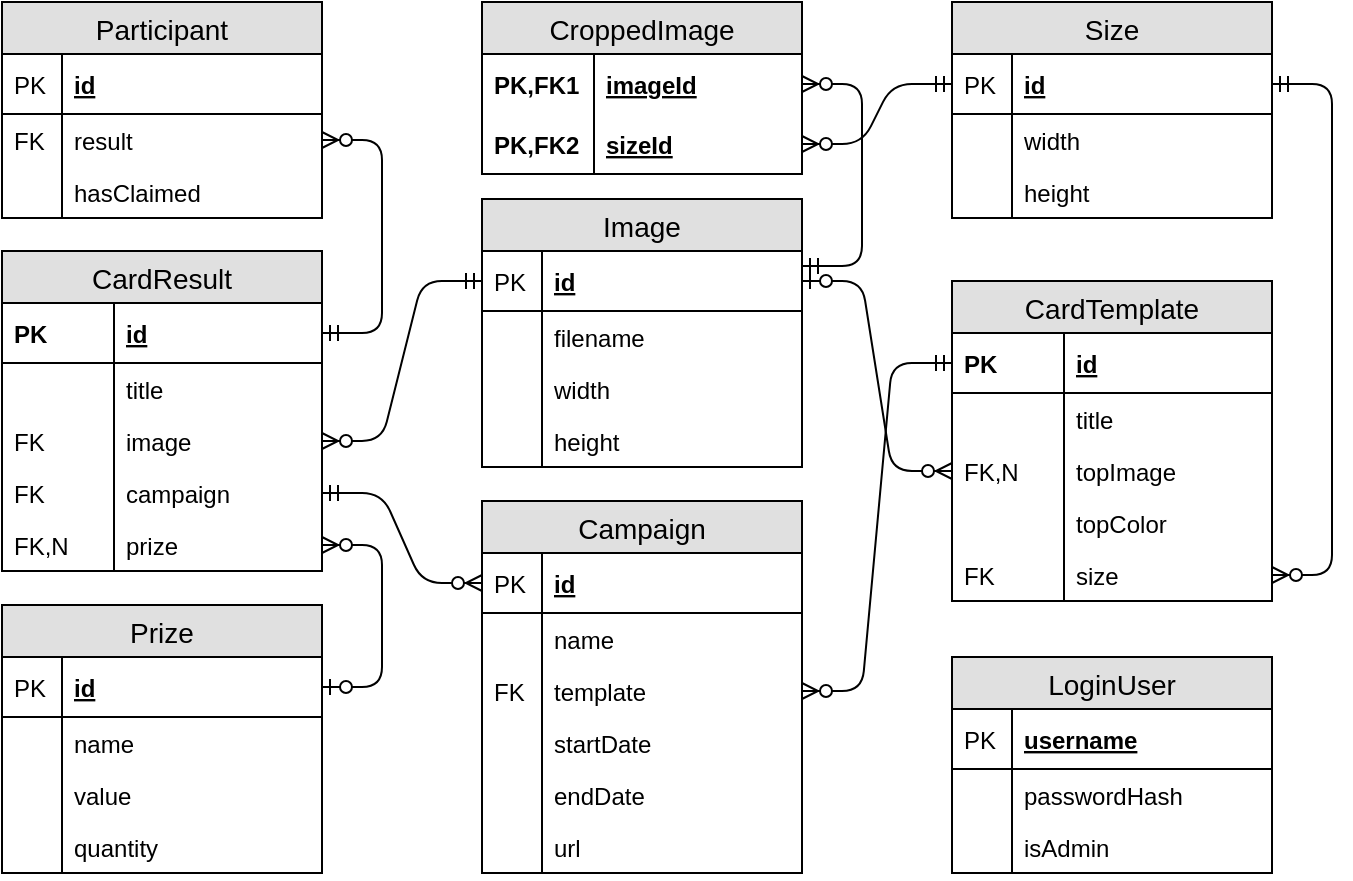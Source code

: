 <mxfile version="10.6.3" type="github"><diagram id="Myed-SuJqB78wdY_oxG5" name="Page-1"><mxGraphModel dx="1394" dy="770" grid="1" gridSize="10" guides="1" tooltips="1" connect="1" arrows="1" fold="1" page="1" pageScale="1" pageWidth="850" pageHeight="1100" math="0" shadow="0"><root><mxCell id="0"/><mxCell id="1" parent="0"/><mxCell id="y3QDMZZzhHuFTWwug0BD-1" value="LoginUser" style="swimlane;fontStyle=0;childLayout=stackLayout;horizontal=1;startSize=26;fillColor=#e0e0e0;horizontalStack=0;resizeParent=1;resizeParentMax=0;resizeLast=0;collapsible=1;marginBottom=0;swimlaneFillColor=#ffffff;align=center;fontSize=14;" parent="1" vertex="1"><mxGeometry x="555" y="451.5" width="160" height="108" as="geometry"/></mxCell><mxCell id="y3QDMZZzhHuFTWwug0BD-2" value="username" style="shape=partialRectangle;top=0;left=0;right=0;bottom=1;align=left;verticalAlign=middle;fillColor=none;spacingLeft=34;spacingRight=4;overflow=hidden;rotatable=0;points=[[0,0.5],[1,0.5]];portConstraint=eastwest;dropTarget=0;fontStyle=5;fontSize=12;" parent="y3QDMZZzhHuFTWwug0BD-1" vertex="1"><mxGeometry y="26" width="160" height="30" as="geometry"/></mxCell><mxCell id="y3QDMZZzhHuFTWwug0BD-3" value="PK" style="shape=partialRectangle;top=0;left=0;bottom=0;fillColor=none;align=left;verticalAlign=middle;spacingLeft=4;spacingRight=4;overflow=hidden;rotatable=0;points=[];portConstraint=eastwest;part=1;fontSize=12;" parent="y3QDMZZzhHuFTWwug0BD-2" vertex="1" connectable="0"><mxGeometry width="30" height="30" as="geometry"/></mxCell><mxCell id="y3QDMZZzhHuFTWwug0BD-4" value="passwordHash" style="shape=partialRectangle;top=0;left=0;right=0;bottom=0;align=left;verticalAlign=top;fillColor=none;spacingLeft=34;spacingRight=4;overflow=hidden;rotatable=0;points=[[0,0.5],[1,0.5]];portConstraint=eastwest;dropTarget=0;fontSize=12;" parent="y3QDMZZzhHuFTWwug0BD-1" vertex="1"><mxGeometry y="56" width="160" height="26" as="geometry"/></mxCell><mxCell id="y3QDMZZzhHuFTWwug0BD-5" value="" style="shape=partialRectangle;top=0;left=0;bottom=0;fillColor=none;align=left;verticalAlign=top;spacingLeft=4;spacingRight=4;overflow=hidden;rotatable=0;points=[];portConstraint=eastwest;part=1;fontSize=12;" parent="y3QDMZZzhHuFTWwug0BD-4" vertex="1" connectable="0"><mxGeometry width="30" height="26" as="geometry"/></mxCell><mxCell id="y3QDMZZzhHuFTWwug0BD-52" value="isAdmin" style="shape=partialRectangle;top=0;left=0;right=0;bottom=0;align=left;verticalAlign=top;fillColor=none;spacingLeft=34;spacingRight=4;overflow=hidden;rotatable=0;points=[[0,0.5],[1,0.5]];portConstraint=eastwest;dropTarget=0;fontSize=12;" parent="y3QDMZZzhHuFTWwug0BD-1" vertex="1"><mxGeometry y="82" width="160" height="26" as="geometry"/></mxCell><mxCell id="y3QDMZZzhHuFTWwug0BD-53" value="" style="shape=partialRectangle;top=0;left=0;bottom=0;fillColor=none;align=left;verticalAlign=top;spacingLeft=4;spacingRight=4;overflow=hidden;rotatable=0;points=[];portConstraint=eastwest;part=1;fontSize=12;" parent="y3QDMZZzhHuFTWwug0BD-52" vertex="1" connectable="0"><mxGeometry width="30" height="26" as="geometry"/></mxCell><mxCell id="y3QDMZZzhHuFTWwug0BD-16" value="Prize" style="swimlane;fontStyle=0;childLayout=stackLayout;horizontal=1;startSize=26;fillColor=#e0e0e0;horizontalStack=0;resizeParent=1;resizeParentMax=0;resizeLast=0;collapsible=1;marginBottom=0;swimlaneFillColor=#ffffff;align=center;fontSize=14;" parent="1" vertex="1"><mxGeometry x="80" y="425.5" width="160" height="134" as="geometry"/></mxCell><mxCell id="y3QDMZZzhHuFTWwug0BD-17" value="id" style="shape=partialRectangle;top=0;left=0;right=0;bottom=1;align=left;verticalAlign=middle;fillColor=none;spacingLeft=34;spacingRight=4;overflow=hidden;rotatable=0;points=[[0,0.5],[1,0.5]];portConstraint=eastwest;dropTarget=0;fontStyle=5;fontSize=12;" parent="y3QDMZZzhHuFTWwug0BD-16" vertex="1"><mxGeometry y="26" width="160" height="30" as="geometry"/></mxCell><mxCell id="y3QDMZZzhHuFTWwug0BD-18" value="PK" style="shape=partialRectangle;top=0;left=0;bottom=0;fillColor=none;align=left;verticalAlign=middle;spacingLeft=4;spacingRight=4;overflow=hidden;rotatable=0;points=[];portConstraint=eastwest;part=1;fontSize=12;" parent="y3QDMZZzhHuFTWwug0BD-17" vertex="1" connectable="0"><mxGeometry width="30" height="30" as="geometry"/></mxCell><mxCell id="y3QDMZZzhHuFTWwug0BD-19" value="name" style="shape=partialRectangle;top=0;left=0;right=0;bottom=0;align=left;verticalAlign=top;fillColor=none;spacingLeft=34;spacingRight=4;overflow=hidden;rotatable=0;points=[[0,0.5],[1,0.5]];portConstraint=eastwest;dropTarget=0;fontSize=12;" parent="y3QDMZZzhHuFTWwug0BD-16" vertex="1"><mxGeometry y="56" width="160" height="26" as="geometry"/></mxCell><mxCell id="y3QDMZZzhHuFTWwug0BD-20" value="" style="shape=partialRectangle;top=0;left=0;bottom=0;fillColor=none;align=left;verticalAlign=top;spacingLeft=4;spacingRight=4;overflow=hidden;rotatable=0;points=[];portConstraint=eastwest;part=1;fontSize=12;" parent="y3QDMZZzhHuFTWwug0BD-19" vertex="1" connectable="0"><mxGeometry width="30" height="26" as="geometry"/></mxCell><mxCell id="y3QDMZZzhHuFTWwug0BD-23" value="value" style="shape=partialRectangle;top=0;left=0;right=0;bottom=0;align=left;verticalAlign=top;fillColor=none;spacingLeft=34;spacingRight=4;overflow=hidden;rotatable=0;points=[[0,0.5],[1,0.5]];portConstraint=eastwest;dropTarget=0;fontSize=12;" parent="y3QDMZZzhHuFTWwug0BD-16" vertex="1"><mxGeometry y="82" width="160" height="26" as="geometry"/></mxCell><mxCell id="y3QDMZZzhHuFTWwug0BD-24" value="" style="shape=partialRectangle;top=0;left=0;bottom=0;fillColor=none;align=left;verticalAlign=top;spacingLeft=4;spacingRight=4;overflow=hidden;rotatable=0;points=[];portConstraint=eastwest;part=1;fontSize=12;" parent="y3QDMZZzhHuFTWwug0BD-23" vertex="1" connectable="0"><mxGeometry width="30" height="26" as="geometry"/></mxCell><mxCell id="y3QDMZZzhHuFTWwug0BD-27" value="quantity" style="shape=partialRectangle;top=0;left=0;right=0;bottom=0;align=left;verticalAlign=top;fillColor=none;spacingLeft=34;spacingRight=4;overflow=hidden;rotatable=0;points=[[0,0.5],[1,0.5]];portConstraint=eastwest;dropTarget=0;fontSize=12;" parent="y3QDMZZzhHuFTWwug0BD-16" vertex="1"><mxGeometry y="108" width="160" height="26" as="geometry"/></mxCell><mxCell id="y3QDMZZzhHuFTWwug0BD-28" value="" style="shape=partialRectangle;top=0;left=0;bottom=0;fillColor=none;align=left;verticalAlign=top;spacingLeft=4;spacingRight=4;overflow=hidden;rotatable=0;points=[];portConstraint=eastwest;part=1;fontSize=12;" parent="y3QDMZZzhHuFTWwug0BD-27" vertex="1" connectable="0"><mxGeometry width="30" height="26" as="geometry"/></mxCell><mxCell id="y3QDMZZzhHuFTWwug0BD-33" value="Image" style="swimlane;fontStyle=0;childLayout=stackLayout;horizontal=1;startSize=26;fillColor=#e0e0e0;horizontalStack=0;resizeParent=1;resizeParentMax=0;resizeLast=0;collapsible=1;marginBottom=0;swimlaneFillColor=#ffffff;align=center;fontSize=14;" parent="1" vertex="1"><mxGeometry x="320" y="222.5" width="160" height="134" as="geometry"/></mxCell><mxCell id="y3QDMZZzhHuFTWwug0BD-34" value="id" style="shape=partialRectangle;top=0;left=0;right=0;bottom=1;align=left;verticalAlign=middle;fillColor=none;spacingLeft=34;spacingRight=4;overflow=hidden;rotatable=0;points=[[0,0.5],[1,0.5]];portConstraint=eastwest;dropTarget=0;fontStyle=5;fontSize=12;" parent="y3QDMZZzhHuFTWwug0BD-33" vertex="1"><mxGeometry y="26" width="160" height="30" as="geometry"/></mxCell><mxCell id="y3QDMZZzhHuFTWwug0BD-35" value="PK" style="shape=partialRectangle;top=0;left=0;bottom=0;fillColor=none;align=left;verticalAlign=middle;spacingLeft=4;spacingRight=4;overflow=hidden;rotatable=0;points=[];portConstraint=eastwest;part=1;fontSize=12;" parent="y3QDMZZzhHuFTWwug0BD-34" vertex="1" connectable="0"><mxGeometry width="30" height="30" as="geometry"/></mxCell><mxCell id="y3QDMZZzhHuFTWwug0BD-36" value="filename" style="shape=partialRectangle;top=0;left=0;right=0;bottom=0;align=left;verticalAlign=top;fillColor=none;spacingLeft=34;spacingRight=4;overflow=hidden;rotatable=0;points=[[0,0.5],[1,0.5]];portConstraint=eastwest;dropTarget=0;fontSize=12;" parent="y3QDMZZzhHuFTWwug0BD-33" vertex="1"><mxGeometry y="56" width="160" height="26" as="geometry"/></mxCell><mxCell id="y3QDMZZzhHuFTWwug0BD-37" value="" style="shape=partialRectangle;top=0;left=0;bottom=0;fillColor=none;align=left;verticalAlign=top;spacingLeft=4;spacingRight=4;overflow=hidden;rotatable=0;points=[];portConstraint=eastwest;part=1;fontSize=12;" parent="y3QDMZZzhHuFTWwug0BD-36" vertex="1" connectable="0"><mxGeometry width="30" height="26" as="geometry"/></mxCell><mxCell id="y3QDMZZzhHuFTWwug0BD-91" value="width" style="shape=partialRectangle;top=0;left=0;right=0;bottom=0;align=left;verticalAlign=top;fillColor=none;spacingLeft=34;spacingRight=4;overflow=hidden;rotatable=0;points=[[0,0.5],[1,0.5]];portConstraint=eastwest;dropTarget=0;fontSize=12;" parent="y3QDMZZzhHuFTWwug0BD-33" vertex="1"><mxGeometry y="82" width="160" height="26" as="geometry"/></mxCell><mxCell id="y3QDMZZzhHuFTWwug0BD-92" value="" style="shape=partialRectangle;top=0;left=0;bottom=0;fillColor=none;align=left;verticalAlign=top;spacingLeft=4;spacingRight=4;overflow=hidden;rotatable=0;points=[];portConstraint=eastwest;part=1;fontSize=12;" parent="y3QDMZZzhHuFTWwug0BD-91" vertex="1" connectable="0"><mxGeometry width="30" height="26" as="geometry"/></mxCell><mxCell id="y3QDMZZzhHuFTWwug0BD-93" value="height" style="shape=partialRectangle;top=0;left=0;right=0;bottom=0;align=left;verticalAlign=top;fillColor=none;spacingLeft=34;spacingRight=4;overflow=hidden;rotatable=0;points=[[0,0.5],[1,0.5]];portConstraint=eastwest;dropTarget=0;fontSize=12;" parent="y3QDMZZzhHuFTWwug0BD-33" vertex="1"><mxGeometry y="108" width="160" height="26" as="geometry"/></mxCell><mxCell id="y3QDMZZzhHuFTWwug0BD-94" value="" style="shape=partialRectangle;top=0;left=0;bottom=0;fillColor=none;align=left;verticalAlign=top;spacingLeft=4;spacingRight=4;overflow=hidden;rotatable=0;points=[];portConstraint=eastwest;part=1;fontSize=12;" parent="y3QDMZZzhHuFTWwug0BD-93" vertex="1" connectable="0"><mxGeometry width="30" height="26" as="geometry"/></mxCell><mxCell id="y3QDMZZzhHuFTWwug0BD-65" value="CroppedImage" style="swimlane;fontStyle=0;childLayout=stackLayout;horizontal=1;startSize=26;fillColor=#e0e0e0;horizontalStack=0;resizeParent=1;resizeParentMax=0;resizeLast=0;collapsible=1;marginBottom=0;swimlaneFillColor=#ffffff;align=center;fontSize=14;" parent="1" vertex="1"><mxGeometry x="320" y="124" width="160" height="86" as="geometry"/></mxCell><mxCell id="y3QDMZZzhHuFTWwug0BD-66" value="imageId" style="shape=partialRectangle;top=0;left=0;right=0;bottom=0;align=left;verticalAlign=middle;fillColor=none;spacingLeft=60;spacingRight=4;overflow=hidden;rotatable=0;points=[[0,0.5],[1,0.5]];portConstraint=eastwest;dropTarget=0;fontStyle=5;fontSize=12;" parent="y3QDMZZzhHuFTWwug0BD-65" vertex="1"><mxGeometry y="26" width="160" height="30" as="geometry"/></mxCell><mxCell id="y3QDMZZzhHuFTWwug0BD-67" value="PK,FK1" style="shape=partialRectangle;fontStyle=1;top=0;left=0;bottom=0;fillColor=none;align=left;verticalAlign=middle;spacingLeft=4;spacingRight=4;overflow=hidden;rotatable=0;points=[];portConstraint=eastwest;part=1;fontSize=12;" parent="y3QDMZZzhHuFTWwug0BD-66" vertex="1" connectable="0"><mxGeometry width="56" height="30" as="geometry"/></mxCell><mxCell id="y3QDMZZzhHuFTWwug0BD-68" value="sizeId" style="shape=partialRectangle;top=0;left=0;right=0;bottom=1;align=left;verticalAlign=middle;fillColor=none;spacingLeft=60;spacingRight=4;overflow=hidden;rotatable=0;points=[[0,0.5],[1,0.5]];portConstraint=eastwest;dropTarget=0;fontStyle=5;fontSize=12;" parent="y3QDMZZzhHuFTWwug0BD-65" vertex="1"><mxGeometry y="56" width="160" height="30" as="geometry"/></mxCell><mxCell id="y3QDMZZzhHuFTWwug0BD-69" value="PK,FK2" style="shape=partialRectangle;fontStyle=1;top=0;left=0;bottom=0;fillColor=none;align=left;verticalAlign=middle;spacingLeft=4;spacingRight=4;overflow=hidden;rotatable=0;points=[];portConstraint=eastwest;part=1;fontSize=12;" parent="y3QDMZZzhHuFTWwug0BD-68" vertex="1" connectable="0"><mxGeometry width="56" height="30" as="geometry"/></mxCell><mxCell id="y3QDMZZzhHuFTWwug0BD-74" value="Size" style="swimlane;fontStyle=0;childLayout=stackLayout;horizontal=1;startSize=26;fillColor=#e0e0e0;horizontalStack=0;resizeParent=1;resizeParentMax=0;resizeLast=0;collapsible=1;marginBottom=0;swimlaneFillColor=#ffffff;align=center;fontSize=14;" parent="1" vertex="1"><mxGeometry x="555" y="124" width="160" height="108" as="geometry"/></mxCell><mxCell id="y3QDMZZzhHuFTWwug0BD-75" value="id" style="shape=partialRectangle;top=0;left=0;right=0;bottom=1;align=left;verticalAlign=middle;fillColor=none;spacingLeft=34;spacingRight=4;overflow=hidden;rotatable=0;points=[[0,0.5],[1,0.5]];portConstraint=eastwest;dropTarget=0;fontStyle=5;fontSize=12;" parent="y3QDMZZzhHuFTWwug0BD-74" vertex="1"><mxGeometry y="26" width="160" height="30" as="geometry"/></mxCell><mxCell id="y3QDMZZzhHuFTWwug0BD-76" value="PK" style="shape=partialRectangle;top=0;left=0;bottom=0;fillColor=none;align=left;verticalAlign=middle;spacingLeft=4;spacingRight=4;overflow=hidden;rotatable=0;points=[];portConstraint=eastwest;part=1;fontSize=12;" parent="y3QDMZZzhHuFTWwug0BD-75" vertex="1" connectable="0"><mxGeometry width="30" height="30" as="geometry"/></mxCell><mxCell id="y3QDMZZzhHuFTWwug0BD-85" value="width" style="shape=partialRectangle;top=0;left=0;right=0;bottom=0;align=left;verticalAlign=top;fillColor=none;spacingLeft=34;spacingRight=4;overflow=hidden;rotatable=0;points=[[0,0.5],[1,0.5]];portConstraint=eastwest;dropTarget=0;fontSize=12;" parent="y3QDMZZzhHuFTWwug0BD-74" vertex="1"><mxGeometry y="56" width="160" height="26" as="geometry"/></mxCell><mxCell id="y3QDMZZzhHuFTWwug0BD-86" value="" style="shape=partialRectangle;top=0;left=0;bottom=0;fillColor=none;align=left;verticalAlign=top;spacingLeft=4;spacingRight=4;overflow=hidden;rotatable=0;points=[];portConstraint=eastwest;part=1;fontSize=12;" parent="y3QDMZZzhHuFTWwug0BD-85" vertex="1" connectable="0"><mxGeometry width="30" height="26" as="geometry"/></mxCell><mxCell id="y3QDMZZzhHuFTWwug0BD-79" value="height" style="shape=partialRectangle;top=0;left=0;right=0;bottom=0;align=left;verticalAlign=top;fillColor=none;spacingLeft=34;spacingRight=4;overflow=hidden;rotatable=0;points=[[0,0.5],[1,0.5]];portConstraint=eastwest;dropTarget=0;fontSize=12;" parent="y3QDMZZzhHuFTWwug0BD-74" vertex="1"><mxGeometry y="82" width="160" height="26" as="geometry"/></mxCell><mxCell id="y3QDMZZzhHuFTWwug0BD-80" value="" style="shape=partialRectangle;top=0;left=0;bottom=0;fillColor=none;align=left;verticalAlign=top;spacingLeft=4;spacingRight=4;overflow=hidden;rotatable=0;points=[];portConstraint=eastwest;part=1;fontSize=12;" parent="y3QDMZZzhHuFTWwug0BD-79" vertex="1" connectable="0"><mxGeometry width="30" height="26" as="geometry"/></mxCell><mxCell id="y3QDMZZzhHuFTWwug0BD-96" value="" style="edgeStyle=entityRelationEdgeStyle;fontSize=12;html=1;endArrow=ERzeroToMany;startArrow=ERmandOne;exitX=1;exitY=0.25;exitDx=0;exitDy=0;" parent="1" source="y3QDMZZzhHuFTWwug0BD-33" target="y3QDMZZzhHuFTWwug0BD-66" edge="1"><mxGeometry width="100" height="100" relative="1" as="geometry"><mxPoint x="580" y="341" as="sourcePoint"/><mxPoint x="680" y="241" as="targetPoint"/></mxGeometry></mxCell><mxCell id="y3QDMZZzhHuFTWwug0BD-97" value="" style="edgeStyle=entityRelationEdgeStyle;fontSize=12;html=1;endArrow=ERzeroToMany;startArrow=ERmandOne;" parent="1" source="y3QDMZZzhHuFTWwug0BD-75" target="y3QDMZZzhHuFTWwug0BD-68" edge="1"><mxGeometry width="100" height="100" relative="1" as="geometry"><mxPoint x="540" y="385" as="sourcePoint"/><mxPoint x="540" y="277" as="targetPoint"/></mxGeometry></mxCell><mxCell id="y3QDMZZzhHuFTWwug0BD-98" value="Participant" style="swimlane;fontStyle=0;childLayout=stackLayout;horizontal=1;startSize=26;fillColor=#e0e0e0;horizontalStack=0;resizeParent=1;resizeParentMax=0;resizeLast=0;collapsible=1;marginBottom=0;swimlaneFillColor=#ffffff;align=center;fontSize=14;" parent="1" vertex="1"><mxGeometry x="80" y="124" width="160" height="108" as="geometry"/></mxCell><mxCell id="y3QDMZZzhHuFTWwug0BD-99" value="id" style="shape=partialRectangle;top=0;left=0;right=0;bottom=1;align=left;verticalAlign=middle;fillColor=none;spacingLeft=34;spacingRight=4;overflow=hidden;rotatable=0;points=[[0,0.5],[1,0.5]];portConstraint=eastwest;dropTarget=0;fontStyle=5;fontSize=12;" parent="y3QDMZZzhHuFTWwug0BD-98" vertex="1"><mxGeometry y="26" width="160" height="30" as="geometry"/></mxCell><mxCell id="y3QDMZZzhHuFTWwug0BD-100" value="PK" style="shape=partialRectangle;top=0;left=0;bottom=0;fillColor=none;align=left;verticalAlign=middle;spacingLeft=4;spacingRight=4;overflow=hidden;rotatable=0;points=[];portConstraint=eastwest;part=1;fontSize=12;" parent="y3QDMZZzhHuFTWwug0BD-99" vertex="1" connectable="0"><mxGeometry width="30" height="30" as="geometry"/></mxCell><mxCell id="y3QDMZZzhHuFTWwug0BD-101" value="result" style="shape=partialRectangle;top=0;left=0;right=0;bottom=0;align=left;verticalAlign=top;fillColor=none;spacingLeft=34;spacingRight=4;overflow=hidden;rotatable=0;points=[[0,0.5],[1,0.5]];portConstraint=eastwest;dropTarget=0;fontSize=12;" parent="y3QDMZZzhHuFTWwug0BD-98" vertex="1"><mxGeometry y="56" width="160" height="26" as="geometry"/></mxCell><mxCell id="y3QDMZZzhHuFTWwug0BD-102" value="FK" style="shape=partialRectangle;top=0;left=0;bottom=0;fillColor=none;align=left;verticalAlign=top;spacingLeft=4;spacingRight=4;overflow=hidden;rotatable=0;points=[];portConstraint=eastwest;part=1;fontSize=12;" parent="y3QDMZZzhHuFTWwug0BD-101" vertex="1" connectable="0"><mxGeometry width="30" height="26" as="geometry"/></mxCell><mxCell id="y3QDMZZzhHuFTWwug0BD-109" value="hasClaimed" style="shape=partialRectangle;top=0;left=0;right=0;bottom=0;align=left;verticalAlign=top;fillColor=none;spacingLeft=34;spacingRight=4;overflow=hidden;rotatable=0;points=[[0,0.5],[1,0.5]];portConstraint=eastwest;dropTarget=0;fontSize=12;" parent="y3QDMZZzhHuFTWwug0BD-98" vertex="1"><mxGeometry y="82" width="160" height="26" as="geometry"/></mxCell><mxCell id="y3QDMZZzhHuFTWwug0BD-110" value="" style="shape=partialRectangle;top=0;left=0;bottom=0;fillColor=none;align=left;verticalAlign=top;spacingLeft=4;spacingRight=4;overflow=hidden;rotatable=0;points=[];portConstraint=eastwest;part=1;fontSize=12;" parent="y3QDMZZzhHuFTWwug0BD-109" vertex="1" connectable="0"><mxGeometry width="30" height="26" as="geometry"/></mxCell><mxCell id="y3QDMZZzhHuFTWwug0BD-122" value="" style="edgeStyle=entityRelationEdgeStyle;fontSize=12;html=1;endArrow=ERzeroToMany;startArrow=ERzeroToOne;" parent="1" source="y3QDMZZzhHuFTWwug0BD-17" target="y3QDMZZzhHuFTWwug0BD-152" edge="1"><mxGeometry width="100" height="100" relative="1" as="geometry"><mxPoint x="300" y="560" as="sourcePoint"/><mxPoint x="400" y="460" as="targetPoint"/></mxGeometry></mxCell><mxCell id="y3QDMZZzhHuFTWwug0BD-123" value="" style="edgeStyle=entityRelationEdgeStyle;fontSize=12;html=1;endArrow=ERzeroToMany;startArrow=ERmandOne;" parent="1" source="y3QDMZZzhHuFTWwug0BD-34" target="zcoK-b4ho7m8TK_KAOKW-7" edge="1"><mxGeometry width="100" height="100" relative="1" as="geometry"><mxPoint x="350" y="590" as="sourcePoint"/><mxPoint x="450" y="490" as="targetPoint"/></mxGeometry></mxCell><mxCell id="y3QDMZZzhHuFTWwug0BD-125" value="" style="edgeStyle=entityRelationEdgeStyle;fontSize=12;html=1;endArrow=ERzeroToMany;startArrow=ERmandOne;" parent="1" source="y3QDMZZzhHuFTWwug0BD-148" target="y3QDMZZzhHuFTWwug0BD-101" edge="1"><mxGeometry width="100" height="100" relative="1" as="geometry"><mxPoint x="400" y="640" as="sourcePoint"/><mxPoint x="500" y="540" as="targetPoint"/></mxGeometry></mxCell><mxCell id="y3QDMZZzhHuFTWwug0BD-139" value="" style="edgeStyle=entityRelationEdgeStyle;fontSize=12;html=1;endArrow=ERzeroToMany;startArrow=ERmandOne;" parent="1" source="y3QDMZZzhHuFTWwug0BD-75" target="y3QDMZZzhHuFTWwug0BD-163" edge="1"><mxGeometry width="100" height="100" relative="1" as="geometry"><mxPoint x="540" y="680" as="sourcePoint"/><mxPoint x="640" y="580" as="targetPoint"/></mxGeometry></mxCell><mxCell id="y3QDMZZzhHuFTWwug0BD-140" value="" style="edgeStyle=entityRelationEdgeStyle;fontSize=12;html=1;endArrow=ERzeroToMany;startArrow=ERzeroToOne;exitX=1;exitY=0.5;exitDx=0;exitDy=0;" parent="1" source="y3QDMZZzhHuFTWwug0BD-34" target="y3QDMZZzhHuFTWwug0BD-157" edge="1"><mxGeometry width="100" height="100" relative="1" as="geometry"><mxPoint x="250" y="492" as="sourcePoint"/><mxPoint x="250" y="387" as="targetPoint"/></mxGeometry></mxCell><mxCell id="y3QDMZZzhHuFTWwug0BD-145" value="CardResult" style="swimlane;fontStyle=0;childLayout=stackLayout;horizontal=1;startSize=26;fillColor=#e0e0e0;horizontalStack=0;resizeParent=1;resizeParentMax=0;resizeLast=0;collapsible=1;marginBottom=0;swimlaneFillColor=#ffffff;align=center;fontSize=14;" parent="1" vertex="1"><mxGeometry x="80" y="248.5" width="160" height="160" as="geometry"/></mxCell><mxCell id="y3QDMZZzhHuFTWwug0BD-148" value="id" style="shape=partialRectangle;top=0;left=0;right=0;bottom=1;align=left;verticalAlign=middle;fillColor=none;spacingLeft=60;spacingRight=4;overflow=hidden;rotatable=0;points=[[0,0.5],[1,0.5]];portConstraint=eastwest;dropTarget=0;fontStyle=5;fontSize=12;" parent="y3QDMZZzhHuFTWwug0BD-145" vertex="1"><mxGeometry y="26" width="160" height="30" as="geometry"/></mxCell><mxCell id="y3QDMZZzhHuFTWwug0BD-149" value="PK" style="shape=partialRectangle;fontStyle=1;top=0;left=0;bottom=0;fillColor=none;align=left;verticalAlign=middle;spacingLeft=4;spacingRight=4;overflow=hidden;rotatable=0;points=[];portConstraint=eastwest;part=1;fontSize=12;" parent="y3QDMZZzhHuFTWwug0BD-148" vertex="1" connectable="0"><mxGeometry width="56" height="30" as="geometry"/></mxCell><mxCell id="Aj_pjaMLx33UE5Q9442I-1" value="title" style="shape=partialRectangle;top=0;left=0;right=0;bottom=0;align=left;verticalAlign=top;fillColor=none;spacingLeft=60;spacingRight=4;overflow=hidden;rotatable=0;points=[[0,0.5],[1,0.5]];portConstraint=eastwest;dropTarget=0;fontSize=12;" parent="y3QDMZZzhHuFTWwug0BD-145" vertex="1"><mxGeometry y="56" width="160" height="26" as="geometry"/></mxCell><mxCell id="Aj_pjaMLx33UE5Q9442I-2" value="" style="shape=partialRectangle;top=0;left=0;bottom=0;fillColor=none;align=left;verticalAlign=top;spacingLeft=4;spacingRight=4;overflow=hidden;rotatable=0;points=[];portConstraint=eastwest;part=1;fontSize=12;" parent="Aj_pjaMLx33UE5Q9442I-1" vertex="1" connectable="0"><mxGeometry width="56" height="26" as="geometry"/></mxCell><mxCell id="zcoK-b4ho7m8TK_KAOKW-7" value="image" style="shape=partialRectangle;top=0;left=0;right=0;bottom=0;align=left;verticalAlign=top;fillColor=none;spacingLeft=60;spacingRight=4;overflow=hidden;rotatable=0;points=[[0,0.5],[1,0.5]];portConstraint=eastwest;dropTarget=0;fontSize=12;" vertex="1" parent="y3QDMZZzhHuFTWwug0BD-145"><mxGeometry y="82" width="160" height="26" as="geometry"/></mxCell><mxCell id="zcoK-b4ho7m8TK_KAOKW-8" value="FK" style="shape=partialRectangle;top=0;left=0;bottom=0;fillColor=none;align=left;verticalAlign=top;spacingLeft=4;spacingRight=4;overflow=hidden;rotatable=0;points=[];portConstraint=eastwest;part=1;fontSize=12;" vertex="1" connectable="0" parent="zcoK-b4ho7m8TK_KAOKW-7"><mxGeometry width="56" height="26" as="geometry"/></mxCell><mxCell id="y3QDMZZzhHuFTWwug0BD-150" value="campaign" style="shape=partialRectangle;top=0;left=0;right=0;bottom=0;align=left;verticalAlign=top;fillColor=none;spacingLeft=60;spacingRight=4;overflow=hidden;rotatable=0;points=[[0,0.5],[1,0.5]];portConstraint=eastwest;dropTarget=0;fontSize=12;" parent="y3QDMZZzhHuFTWwug0BD-145" vertex="1"><mxGeometry y="108" width="160" height="26" as="geometry"/></mxCell><mxCell id="y3QDMZZzhHuFTWwug0BD-151" value="FK" style="shape=partialRectangle;top=0;left=0;bottom=0;fillColor=none;align=left;verticalAlign=top;spacingLeft=4;spacingRight=4;overflow=hidden;rotatable=0;points=[];portConstraint=eastwest;part=1;fontSize=12;" parent="y3QDMZZzhHuFTWwug0BD-150" vertex="1" connectable="0"><mxGeometry width="56" height="26" as="geometry"/></mxCell><mxCell id="y3QDMZZzhHuFTWwug0BD-152" value="prize" style="shape=partialRectangle;top=0;left=0;right=0;bottom=0;align=left;verticalAlign=top;fillColor=none;spacingLeft=60;spacingRight=4;overflow=hidden;rotatable=0;points=[[0,0.5],[1,0.5]];portConstraint=eastwest;dropTarget=0;fontSize=12;" parent="y3QDMZZzhHuFTWwug0BD-145" vertex="1"><mxGeometry y="134" width="160" height="26" as="geometry"/></mxCell><mxCell id="y3QDMZZzhHuFTWwug0BD-153" value="FK,N" style="shape=partialRectangle;top=0;left=0;bottom=0;fillColor=none;align=left;verticalAlign=top;spacingLeft=4;spacingRight=4;overflow=hidden;rotatable=0;points=[];portConstraint=eastwest;part=1;fontSize=12;" parent="y3QDMZZzhHuFTWwug0BD-152" vertex="1" connectable="0"><mxGeometry width="56" height="26" as="geometry"/></mxCell><mxCell id="y3QDMZZzhHuFTWwug0BD-154" value="CardTemplate" style="swimlane;fontStyle=0;childLayout=stackLayout;horizontal=1;startSize=26;fillColor=#e0e0e0;horizontalStack=0;resizeParent=1;resizeParentMax=0;resizeLast=0;collapsible=1;marginBottom=0;swimlaneFillColor=#ffffff;align=center;fontSize=14;" parent="1" vertex="1"><mxGeometry x="555" y="263.5" width="160" height="160" as="geometry"/></mxCell><mxCell id="y3QDMZZzhHuFTWwug0BD-155" value="id" style="shape=partialRectangle;top=0;left=0;right=0;bottom=1;align=left;verticalAlign=middle;fillColor=none;spacingLeft=60;spacingRight=4;overflow=hidden;rotatable=0;points=[[0,0.5],[1,0.5]];portConstraint=eastwest;dropTarget=0;fontStyle=5;fontSize=12;" parent="y3QDMZZzhHuFTWwug0BD-154" vertex="1"><mxGeometry y="26" width="160" height="30" as="geometry"/></mxCell><mxCell id="y3QDMZZzhHuFTWwug0BD-156" value="PK" style="shape=partialRectangle;fontStyle=1;top=0;left=0;bottom=0;fillColor=none;align=left;verticalAlign=middle;spacingLeft=4;spacingRight=4;overflow=hidden;rotatable=0;points=[];portConstraint=eastwest;part=1;fontSize=12;" parent="y3QDMZZzhHuFTWwug0BD-155" vertex="1" connectable="0"><mxGeometry width="56" height="30" as="geometry"/></mxCell><mxCell id="y3QDMZZzhHuFTWwug0BD-161" value="title" style="shape=partialRectangle;top=0;left=0;right=0;bottom=0;align=left;verticalAlign=top;fillColor=none;spacingLeft=60;spacingRight=4;overflow=hidden;rotatable=0;points=[[0,0.5],[1,0.5]];portConstraint=eastwest;dropTarget=0;fontSize=12;" parent="y3QDMZZzhHuFTWwug0BD-154" vertex="1"><mxGeometry y="56" width="160" height="26" as="geometry"/></mxCell><mxCell id="y3QDMZZzhHuFTWwug0BD-162" value="" style="shape=partialRectangle;top=0;left=0;bottom=0;fillColor=none;align=left;verticalAlign=top;spacingLeft=4;spacingRight=4;overflow=hidden;rotatable=0;points=[];portConstraint=eastwest;part=1;fontSize=12;" parent="y3QDMZZzhHuFTWwug0BD-161" vertex="1" connectable="0"><mxGeometry width="56" height="26" as="geometry"/></mxCell><mxCell id="y3QDMZZzhHuFTWwug0BD-157" value="topImage" style="shape=partialRectangle;top=0;left=0;right=0;bottom=0;align=left;verticalAlign=top;fillColor=none;spacingLeft=60;spacingRight=4;overflow=hidden;rotatable=0;points=[[0,0.5],[1,0.5]];portConstraint=eastwest;dropTarget=0;fontSize=12;" parent="y3QDMZZzhHuFTWwug0BD-154" vertex="1"><mxGeometry y="82" width="160" height="26" as="geometry"/></mxCell><mxCell id="y3QDMZZzhHuFTWwug0BD-158" value="FK,N" style="shape=partialRectangle;top=0;left=0;bottom=0;fillColor=none;align=left;verticalAlign=top;spacingLeft=4;spacingRight=4;overflow=hidden;rotatable=0;points=[];portConstraint=eastwest;part=1;fontSize=12;" parent="y3QDMZZzhHuFTWwug0BD-157" vertex="1" connectable="0"><mxGeometry width="56" height="26" as="geometry"/></mxCell><mxCell id="y3QDMZZzhHuFTWwug0BD-159" value="topColor" style="shape=partialRectangle;top=0;left=0;right=0;bottom=0;align=left;verticalAlign=top;fillColor=none;spacingLeft=60;spacingRight=4;overflow=hidden;rotatable=0;points=[[0,0.5],[1,0.5]];portConstraint=eastwest;dropTarget=0;fontSize=12;" parent="y3QDMZZzhHuFTWwug0BD-154" vertex="1"><mxGeometry y="108" width="160" height="26" as="geometry"/></mxCell><mxCell id="y3QDMZZzhHuFTWwug0BD-160" value="" style="shape=partialRectangle;top=0;left=0;bottom=0;fillColor=none;align=left;verticalAlign=top;spacingLeft=4;spacingRight=4;overflow=hidden;rotatable=0;points=[];portConstraint=eastwest;part=1;fontSize=12;" parent="y3QDMZZzhHuFTWwug0BD-159" vertex="1" connectable="0"><mxGeometry width="56" height="26" as="geometry"/></mxCell><mxCell id="y3QDMZZzhHuFTWwug0BD-163" value="size" style="shape=partialRectangle;top=0;left=0;right=0;bottom=0;align=left;verticalAlign=top;fillColor=none;spacingLeft=60;spacingRight=4;overflow=hidden;rotatable=0;points=[[0,0.5],[1,0.5]];portConstraint=eastwest;dropTarget=0;fontSize=12;" parent="y3QDMZZzhHuFTWwug0BD-154" vertex="1"><mxGeometry y="134" width="160" height="26" as="geometry"/></mxCell><mxCell id="y3QDMZZzhHuFTWwug0BD-164" value="FK" style="shape=partialRectangle;top=0;left=0;bottom=0;fillColor=none;align=left;verticalAlign=top;spacingLeft=4;spacingRight=4;overflow=hidden;rotatable=0;points=[];portConstraint=eastwest;part=1;fontSize=12;" parent="y3QDMZZzhHuFTWwug0BD-163" vertex="1" connectable="0"><mxGeometry width="56" height="26" as="geometry"/></mxCell><mxCell id="Aj_pjaMLx33UE5Q9442I-3" value="Campaign" style="swimlane;fontStyle=0;childLayout=stackLayout;horizontal=1;startSize=26;fillColor=#e0e0e0;horizontalStack=0;resizeParent=1;resizeParentMax=0;resizeLast=0;collapsible=1;marginBottom=0;swimlaneFillColor=#ffffff;align=center;fontSize=14;" parent="1" vertex="1"><mxGeometry x="320" y="373.5" width="160" height="186" as="geometry"/></mxCell><mxCell id="Aj_pjaMLx33UE5Q9442I-4" value="id" style="shape=partialRectangle;top=0;left=0;right=0;bottom=1;align=left;verticalAlign=middle;fillColor=none;spacingLeft=34;spacingRight=4;overflow=hidden;rotatable=0;points=[[0,0.5],[1,0.5]];portConstraint=eastwest;dropTarget=0;fontStyle=5;fontSize=12;" parent="Aj_pjaMLx33UE5Q9442I-3" vertex="1"><mxGeometry y="26" width="160" height="30" as="geometry"/></mxCell><mxCell id="Aj_pjaMLx33UE5Q9442I-5" value="PK" style="shape=partialRectangle;top=0;left=0;bottom=0;fillColor=none;align=left;verticalAlign=middle;spacingLeft=4;spacingRight=4;overflow=hidden;rotatable=0;points=[];portConstraint=eastwest;part=1;fontSize=12;" parent="Aj_pjaMLx33UE5Q9442I-4" vertex="1" connectable="0"><mxGeometry width="30" height="30" as="geometry"/></mxCell><mxCell id="Aj_pjaMLx33UE5Q9442I-6" value="name" style="shape=partialRectangle;top=0;left=0;right=0;bottom=0;align=left;verticalAlign=top;fillColor=none;spacingLeft=34;spacingRight=4;overflow=hidden;rotatable=0;points=[[0,0.5],[1,0.5]];portConstraint=eastwest;dropTarget=0;fontSize=12;" parent="Aj_pjaMLx33UE5Q9442I-3" vertex="1"><mxGeometry y="56" width="160" height="26" as="geometry"/></mxCell><mxCell id="Aj_pjaMLx33UE5Q9442I-7" value="" style="shape=partialRectangle;top=0;left=0;bottom=0;fillColor=none;align=left;verticalAlign=top;spacingLeft=4;spacingRight=4;overflow=hidden;rotatable=0;points=[];portConstraint=eastwest;part=1;fontSize=12;" parent="Aj_pjaMLx33UE5Q9442I-6" vertex="1" connectable="0"><mxGeometry width="30" height="26" as="geometry"/></mxCell><mxCell id="Aj_pjaMLx33UE5Q9442I-8" value="template" style="shape=partialRectangle;top=0;left=0;right=0;bottom=0;align=left;verticalAlign=top;fillColor=none;spacingLeft=34;spacingRight=4;overflow=hidden;rotatable=0;points=[[0,0.5],[1,0.5]];portConstraint=eastwest;dropTarget=0;fontSize=12;" parent="Aj_pjaMLx33UE5Q9442I-3" vertex="1"><mxGeometry y="82" width="160" height="26" as="geometry"/></mxCell><mxCell id="Aj_pjaMLx33UE5Q9442I-9" value="FK" style="shape=partialRectangle;top=0;left=0;bottom=0;fillColor=none;align=left;verticalAlign=top;spacingLeft=4;spacingRight=4;overflow=hidden;rotatable=0;points=[];portConstraint=eastwest;part=1;fontSize=12;" parent="Aj_pjaMLx33UE5Q9442I-8" vertex="1" connectable="0"><mxGeometry width="30" height="26" as="geometry"/></mxCell><mxCell id="Aj_pjaMLx33UE5Q9442I-10" value="startDate" style="shape=partialRectangle;top=0;left=0;right=0;bottom=0;align=left;verticalAlign=top;fillColor=none;spacingLeft=34;spacingRight=4;overflow=hidden;rotatable=0;points=[[0,0.5],[1,0.5]];portConstraint=eastwest;dropTarget=0;fontSize=12;" parent="Aj_pjaMLx33UE5Q9442I-3" vertex="1"><mxGeometry y="108" width="160" height="26" as="geometry"/></mxCell><mxCell id="Aj_pjaMLx33UE5Q9442I-11" value="" style="shape=partialRectangle;top=0;left=0;bottom=0;fillColor=none;align=left;verticalAlign=top;spacingLeft=4;spacingRight=4;overflow=hidden;rotatable=0;points=[];portConstraint=eastwest;part=1;fontSize=12;" parent="Aj_pjaMLx33UE5Q9442I-10" vertex="1" connectable="0"><mxGeometry width="30" height="26" as="geometry"/></mxCell><mxCell id="zcoK-b4ho7m8TK_KAOKW-5" value="endDate" style="shape=partialRectangle;top=0;left=0;right=0;bottom=0;align=left;verticalAlign=top;fillColor=none;spacingLeft=34;spacingRight=4;overflow=hidden;rotatable=0;points=[[0,0.5],[1,0.5]];portConstraint=eastwest;dropTarget=0;fontSize=12;" vertex="1" parent="Aj_pjaMLx33UE5Q9442I-3"><mxGeometry y="134" width="160" height="26" as="geometry"/></mxCell><mxCell id="zcoK-b4ho7m8TK_KAOKW-6" value="" style="shape=partialRectangle;top=0;left=0;bottom=0;fillColor=none;align=left;verticalAlign=top;spacingLeft=4;spacingRight=4;overflow=hidden;rotatable=0;points=[];portConstraint=eastwest;part=1;fontSize=12;" vertex="1" connectable="0" parent="zcoK-b4ho7m8TK_KAOKW-5"><mxGeometry width="30" height="26" as="geometry"/></mxCell><mxCell id="Aj_pjaMLx33UE5Q9442I-16" value="url" style="shape=partialRectangle;top=0;left=0;right=0;bottom=0;align=left;verticalAlign=top;fillColor=none;spacingLeft=34;spacingRight=4;overflow=hidden;rotatable=0;points=[[0,0.5],[1,0.5]];portConstraint=eastwest;dropTarget=0;fontSize=12;" parent="Aj_pjaMLx33UE5Q9442I-3" vertex="1"><mxGeometry y="160" width="160" height="26" as="geometry"/></mxCell><mxCell id="Aj_pjaMLx33UE5Q9442I-17" value="" style="shape=partialRectangle;top=0;left=0;bottom=0;fillColor=none;align=left;verticalAlign=top;spacingLeft=4;spacingRight=4;overflow=hidden;rotatable=0;points=[];portConstraint=eastwest;part=1;fontSize=12;" parent="Aj_pjaMLx33UE5Q9442I-16" vertex="1" connectable="0"><mxGeometry width="30" height="26" as="geometry"/></mxCell><mxCell id="Aj_pjaMLx33UE5Q9442I-18" value="" style="edgeStyle=entityRelationEdgeStyle;fontSize=12;html=1;endArrow=ERzeroToMany;startArrow=ERmandOne;" parent="1" source="y3QDMZZzhHuFTWwug0BD-155" target="Aj_pjaMLx33UE5Q9442I-8" edge="1"><mxGeometry width="100" height="100" relative="1" as="geometry"><mxPoint x="270" y="800" as="sourcePoint"/><mxPoint x="370" y="700" as="targetPoint"/></mxGeometry></mxCell><mxCell id="Aj_pjaMLx33UE5Q9442I-20" value="" style="edgeStyle=entityRelationEdgeStyle;fontSize=12;html=1;endArrow=ERzeroToMany;startArrow=ERmandOne;" parent="1" source="y3QDMZZzhHuFTWwug0BD-150" target="Aj_pjaMLx33UE5Q9442I-4" edge="1"><mxGeometry width="100" height="100" relative="1" as="geometry"><mxPoint x="80" y="760" as="sourcePoint"/><mxPoint x="180" y="660" as="targetPoint"/></mxGeometry></mxCell></root></mxGraphModel></diagram></mxfile>